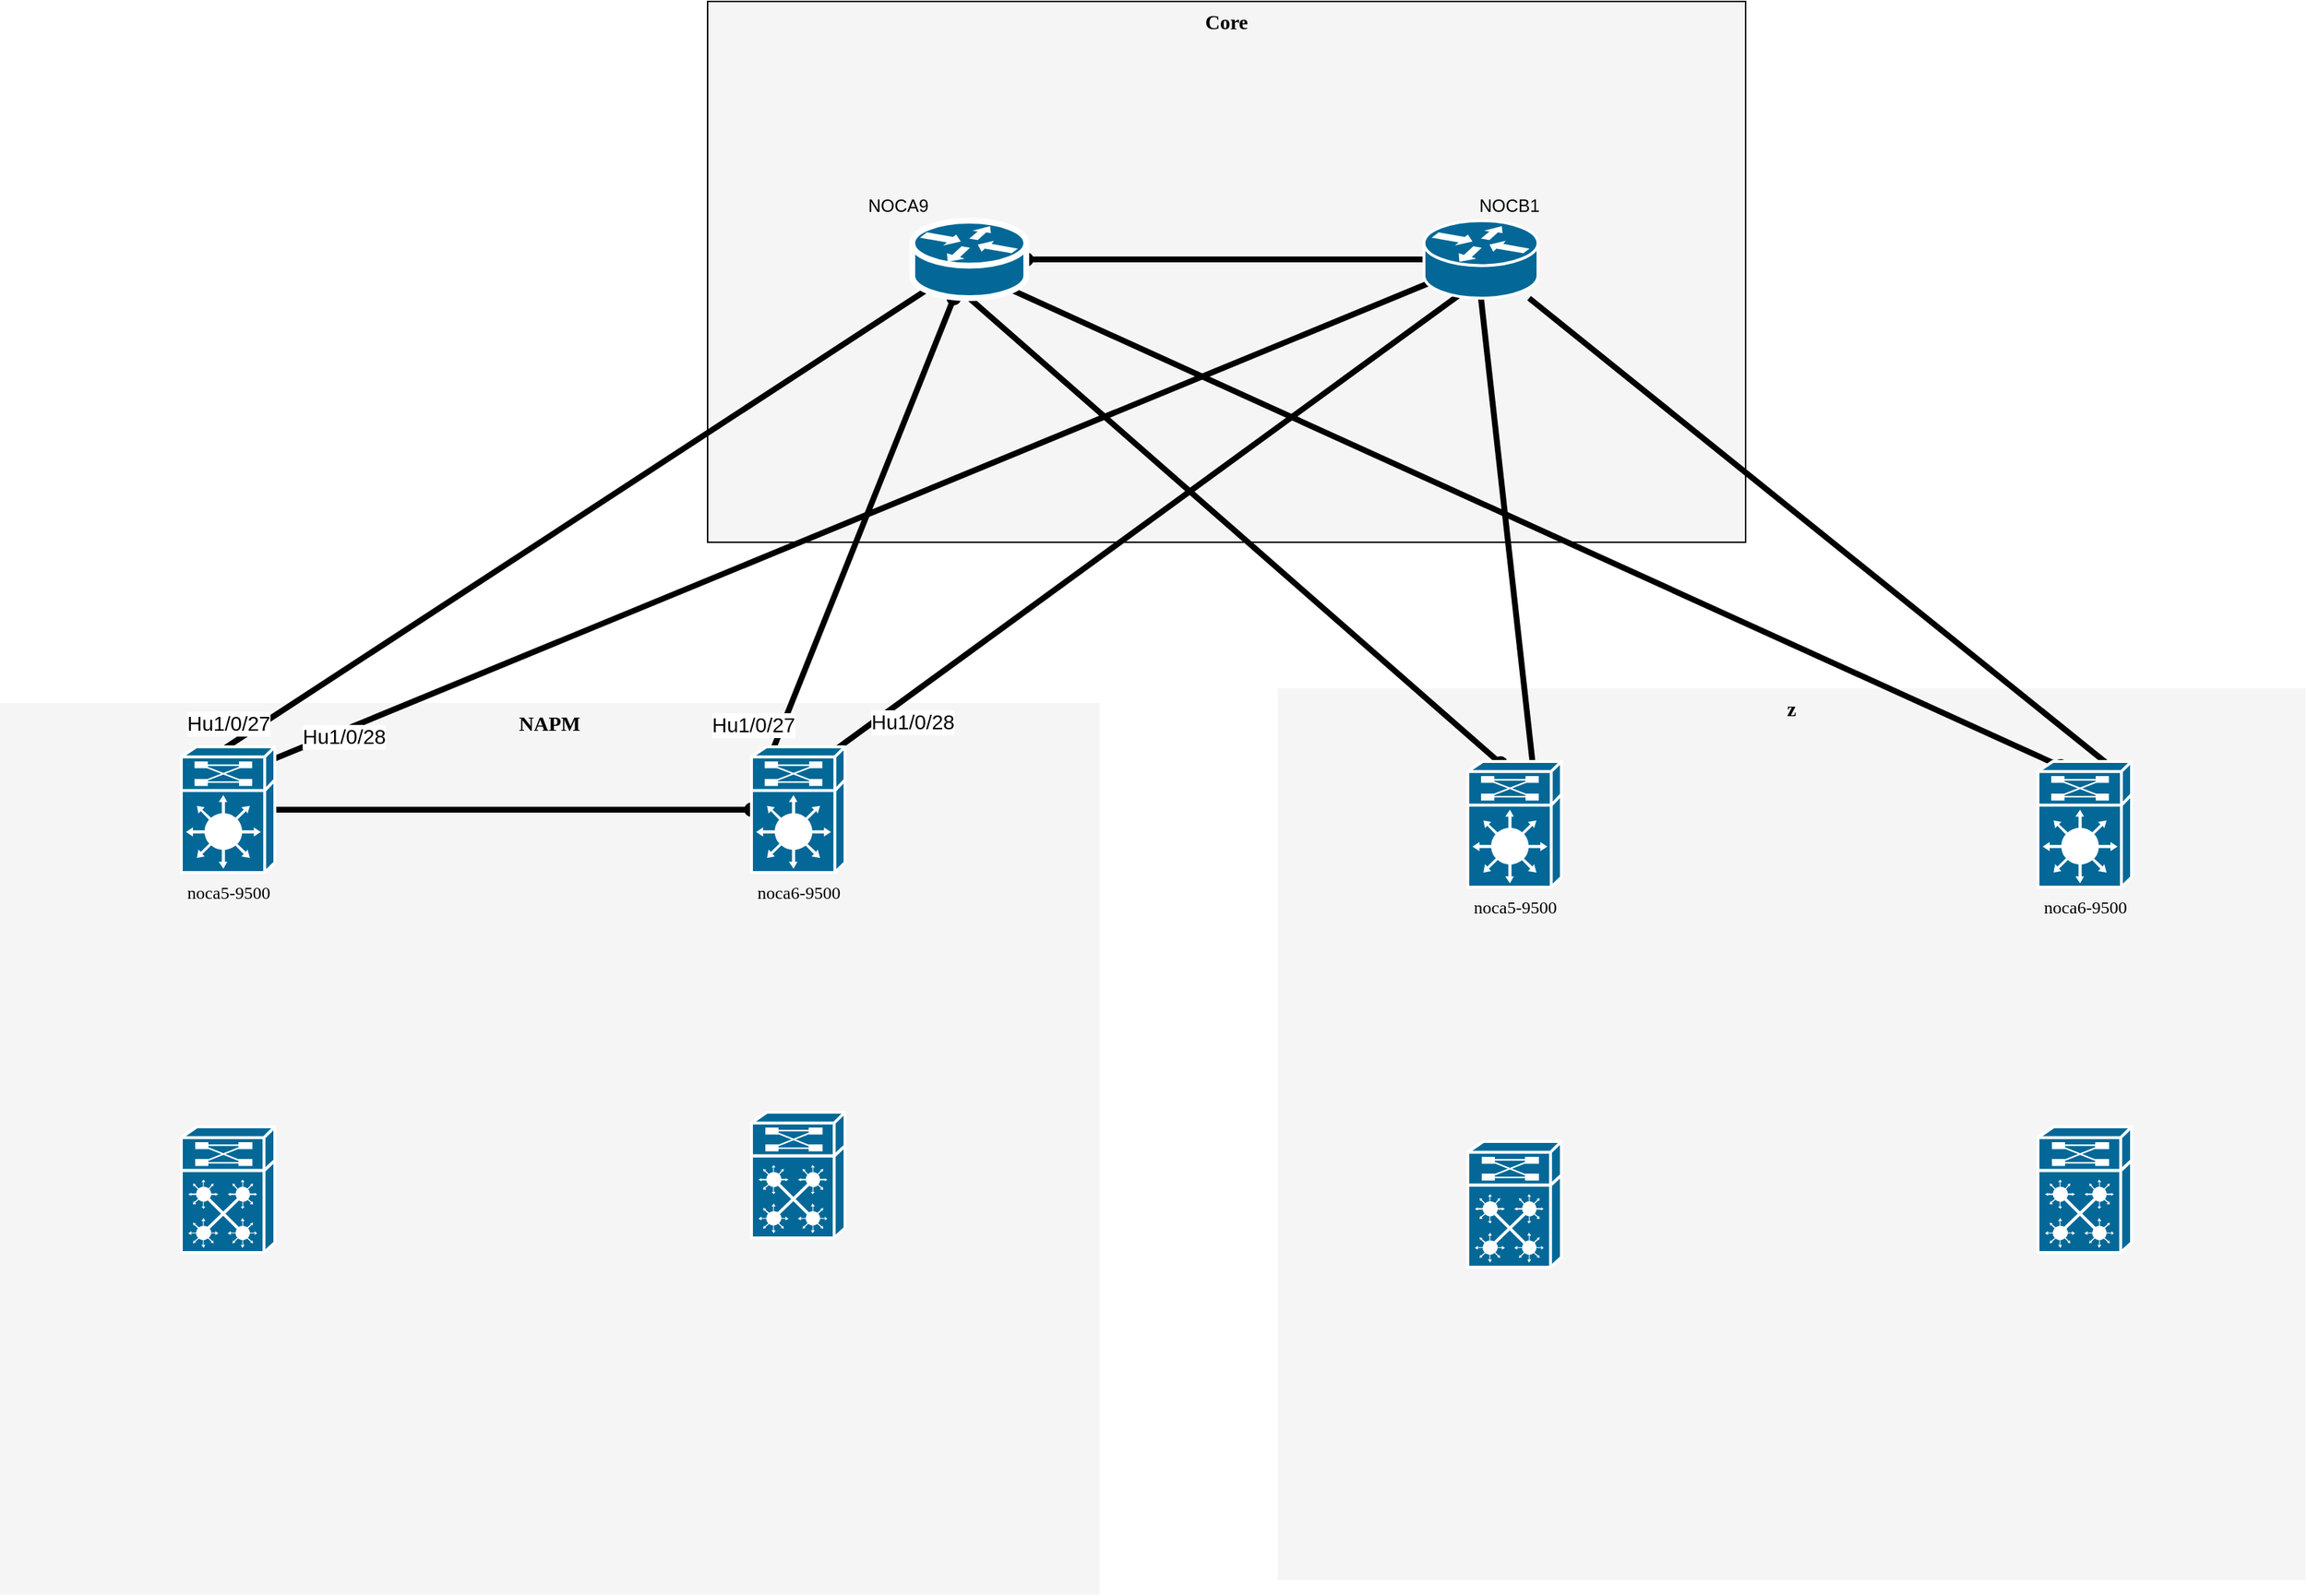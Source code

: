 <mxfile version="16.1.2" type="github">
  <diagram name="Page-1" id="c37626ed-c26b-45fb-9056-f9ebc6bb27b6">
    <mxGraphModel dx="1773" dy="1112" grid="1" gridSize="10" guides="1" tooltips="1" connect="1" arrows="0" fold="1" page="1" pageScale="1" pageWidth="1100" pageHeight="850" background="none" math="0" shadow="0">
      <root>
        <mxCell id="0" />
        <mxCell id="1" parent="0" />
        <mxCell id="1c7a67bf8fd3230f-83" value="NAPM" style="whiteSpace=wrap;html=1;rounded=0;shadow=0;comic=0;strokeWidth=1;fontFamily=Verdana;fontSize=14;fillColor=#f5f5f5;strokeColor=none;verticalAlign=top;fontStyle=1;" parent="1" vertex="1">
          <mxGeometry x="86" y="550" width="752" height="610" as="geometry" />
        </mxCell>
        <mxCell id="1c7a67bf8fd3230f-81" value="Core" style="whiteSpace=wrap;html=1;rounded=0;shadow=0;comic=0;strokeWidth=1;fontFamily=Verdana;fontSize=14;fillColor=#f5f5f5;strokeColor=default;fontStyle=1;verticalAlign=top;" parent="1" vertex="1">
          <mxGeometry x="570" y="70" width="710" height="370" as="geometry" />
        </mxCell>
        <mxCell id="1c7a67bf8fd3230f-80" value="z" style="whiteSpace=wrap;html=1;rounded=0;shadow=0;comic=0;strokeWidth=1;fontFamily=Verdana;fontSize=14;fillColor=#f5f5f5;strokeColor=none;fontStyle=1;verticalAlign=top;" parent="1" vertex="1">
          <mxGeometry x="960" y="540" width="703" height="610" as="geometry" />
        </mxCell>
        <mxCell id="1c7a67bf8fd3230f-38" style="edgeStyle=none;html=1;labelBackgroundColor=none;startFill=0;endArrow=none;endFill=0;strokeWidth=2;fontFamily=Verdana;fontSize=12;" parent="1" target="1c7a67bf8fd3230f-5" edge="1">
          <mxGeometry relative="1" as="geometry">
            <mxPoint x="968.329" y="392.0" as="sourcePoint" />
          </mxGeometry>
        </mxCell>
        <mxCell id="1c7a67bf8fd3230f-39" style="edgeStyle=none;html=1;labelBackgroundColor=none;startFill=0;endArrow=none;endFill=0;strokeWidth=2;fontFamily=Verdana;fontSize=12;" parent="1" target="1c7a67bf8fd3230f-5" edge="1">
          <mxGeometry relative="1" as="geometry">
            <mxPoint x="1119.235" y="392.0" as="sourcePoint" />
          </mxGeometry>
        </mxCell>
        <mxCell id="1c7a67bf8fd3230f-40" style="edgeStyle=none;html=1;labelBackgroundColor=none;startFill=0;endArrow=none;endFill=0;strokeWidth=2;fontFamily=Verdana;fontSize=12;" parent="1" target="1c7a67bf8fd3230f-5" edge="1">
          <mxGeometry relative="1" as="geometry">
            <mxPoint x="1340.0" y="366" as="sourcePoint" />
          </mxGeometry>
        </mxCell>
        <mxCell id="1c7a67bf8fd3230f-41" style="edgeStyle=none;html=1;labelBackgroundColor=none;startFill=0;endArrow=none;endFill=0;strokeWidth=2;fontFamily=Verdana;fontSize=12;" parent="1" source="1c7a67bf8fd3230f-5" edge="1">
          <mxGeometry relative="1" as="geometry">
            <mxPoint x="1240.0" y="519" as="targetPoint" />
          </mxGeometry>
        </mxCell>
        <mxCell id="1c7a67bf8fd3230f-49" style="edgeStyle=none;html=1;labelBackgroundColor=none;startFill=0;endArrow=none;endFill=0;strokeWidth=2;fontFamily=Verdana;fontSize=12;" parent="1" target="1c7a67bf8fd3230f-46" edge="1">
          <mxGeometry relative="1" as="geometry">
            <mxPoint x="1020.0" y="551.12" as="sourcePoint" />
          </mxGeometry>
        </mxCell>
        <mxCell id="1c7a67bf8fd3230f-50" style="edgeStyle=none;html=1;labelBackgroundColor=none;startFill=0;endArrow=none;endFill=0;strokeWidth=2;fontFamily=Verdana;fontSize=12;" parent="1" target="1c7a67bf8fd3230f-47" edge="1">
          <mxGeometry relative="1" as="geometry">
            <mxPoint x="1084" y="553.365" as="sourcePoint" />
          </mxGeometry>
        </mxCell>
        <mxCell id="1c7a67bf8fd3230f-42" style="edgeStyle=none;html=1;labelBackgroundColor=none;startFill=0;endArrow=none;endFill=0;strokeWidth=2;fontFamily=Verdana;fontSize=12;" parent="1" target="1c7a67bf8fd3230f-10" edge="1">
          <mxGeometry relative="1" as="geometry">
            <mxPoint x="1304" y="519" as="sourcePoint" />
          </mxGeometry>
        </mxCell>
        <mxCell id="1c7a67bf8fd3230f-43" style="edgeStyle=none;html=1;labelBackgroundColor=none;startFill=0;endArrow=none;endFill=0;strokeWidth=2;fontFamily=Verdana;fontSize=12;" parent="1" target="1c7a67bf8fd3230f-11" edge="1">
          <mxGeometry relative="1" as="geometry">
            <mxPoint x="1412" y="506.126" as="sourcePoint" />
          </mxGeometry>
        </mxCell>
        <mxCell id="1c7a67bf8fd3230f-44" style="edgeStyle=none;html=1;labelBackgroundColor=none;startFill=0;endArrow=none;endFill=0;strokeWidth=2;fontFamily=Verdana;fontSize=12;" parent="1" target="1c7a67bf8fd3230f-12" edge="1">
          <mxGeometry relative="1" as="geometry">
            <mxPoint x="1412" y="525.232" as="sourcePoint" />
          </mxGeometry>
        </mxCell>
        <mxCell id="1c7a67bf8fd3230f-51" style="edgeStyle=none;html=1;labelBackgroundColor=none;startFill=0;endArrow=none;endFill=0;strokeWidth=2;fontFamily=Verdana;fontSize=12;" parent="1" target="1c7a67bf8fd3230f-48" edge="1">
          <mxGeometry relative="1" as="geometry">
            <mxPoint x="1407.391" y="552.0" as="sourcePoint" />
          </mxGeometry>
        </mxCell>
        <mxCell id="4torE-JFeFEt0INfoeiA-35" style="edgeStyle=none;rounded=0;orthogonalLoop=1;jettySize=auto;html=1;exitX=0.12;exitY=0.9;exitDx=0;exitDy=0;exitPerimeter=0;entryX=0.285;entryY=0.098;entryDx=0;entryDy=0;entryPerimeter=0;strokeColor=default;strokeWidth=4;endArrow=oval;endFill=0;" edge="1" parent="1" source="4torE-JFeFEt0INfoeiA-20" target="4torE-JFeFEt0INfoeiA-6">
          <mxGeometry relative="1" as="geometry" />
        </mxCell>
        <mxCell id="4torE-JFeFEt0INfoeiA-49" value="Hu1/0/27" style="edgeLabel;html=1;align=center;verticalAlign=middle;resizable=0;points=[];fontSize=14;" vertex="1" connectable="0" parent="4torE-JFeFEt0INfoeiA-35">
          <mxGeometry x="0.851" y="-1" relative="1" as="geometry">
            <mxPoint x="-22" as="offset" />
          </mxGeometry>
        </mxCell>
        <mxCell id="4torE-JFeFEt0INfoeiA-34" style="rounded=0;orthogonalLoop=1;jettySize=auto;html=1;exitX=0;exitY=0.5;exitDx=0;exitDy=0;exitPerimeter=0;strokeColor=default;strokeWidth=4;endArrow=oval;endFill=0;" edge="1" parent="1" source="4torE-JFeFEt0INfoeiA-21" target="4torE-JFeFEt0INfoeiA-20">
          <mxGeometry relative="1" as="geometry" />
        </mxCell>
        <mxCell id="4torE-JFeFEt0INfoeiA-36" style="edgeStyle=none;rounded=0;orthogonalLoop=1;jettySize=auto;html=1;exitX=0.128;exitY=0.755;exitDx=0;exitDy=0;exitPerimeter=0;entryX=0.832;entryY=0.145;entryDx=0;entryDy=0;entryPerimeter=0;strokeColor=default;strokeWidth=4;endArrow=oval;endFill=0;" edge="1" parent="1" source="4torE-JFeFEt0INfoeiA-21" target="4torE-JFeFEt0INfoeiA-6">
          <mxGeometry relative="1" as="geometry" />
        </mxCell>
        <mxCell id="4torE-JFeFEt0INfoeiA-50" value="Hu1/0/28" style="edgeLabel;html=1;align=center;verticalAlign=middle;resizable=0;points=[];fontSize=14;" vertex="1" connectable="0" parent="4torE-JFeFEt0INfoeiA-36">
          <mxGeometry x="0.898" y="-3" relative="1" as="geometry">
            <mxPoint x="17" as="offset" />
          </mxGeometry>
        </mxCell>
        <mxCell id="4torE-JFeFEt0INfoeiA-51" style="edgeStyle=none;rounded=0;orthogonalLoop=1;jettySize=auto;html=1;exitX=1;exitY=0.5;exitDx=0;exitDy=0;exitPerimeter=0;entryX=0;entryY=0.5;entryDx=0;entryDy=0;entryPerimeter=0;fontSize=14;endArrow=oval;endFill=0;strokeColor=default;strokeWidth=4;" edge="1" parent="1" source="4torE-JFeFEt0INfoeiA-6" target="4torE-JFeFEt0INfoeiA-37">
          <mxGeometry relative="1" as="geometry" />
        </mxCell>
        <mxCell id="4torE-JFeFEt0INfoeiA-6" value="noca5-9500" style="shape=mxgraph.cisco.misc.route_switch_processor;html=1;dashed=0;fillColor=#036897;strokeColor=#ffffff;strokeWidth=2;verticalLabelPosition=bottom;verticalAlign=top;rounded=0;shadow=0;comic=0;fontFamily=Verdana;fontSize=12;" vertex="1" parent="1">
          <mxGeometry x="210" y="580" width="64" height="86" as="geometry" />
        </mxCell>
        <mxCell id="4torE-JFeFEt0INfoeiA-38" style="edgeStyle=none;rounded=0;orthogonalLoop=1;jettySize=auto;html=1;strokeColor=default;strokeWidth=4;exitX=0.233;exitY=0.015;exitDx=0;exitDy=0;exitPerimeter=0;endArrow=oval;endFill=0;" edge="1" parent="1" source="4torE-JFeFEt0INfoeiA-37" target="4torE-JFeFEt0INfoeiA-20">
          <mxGeometry relative="1" as="geometry" />
        </mxCell>
        <mxCell id="4torE-JFeFEt0INfoeiA-48" value="Hu1/0/27" style="edgeLabel;html=1;align=center;verticalAlign=middle;resizable=0;points=[];fontSize=14;" vertex="1" connectable="0" parent="4torE-JFeFEt0INfoeiA-38">
          <mxGeometry x="-0.889" y="3" relative="1" as="geometry">
            <mxPoint x="-18" y="2" as="offset" />
          </mxGeometry>
        </mxCell>
        <mxCell id="4torE-JFeFEt0INfoeiA-39" style="edgeStyle=none;rounded=0;orthogonalLoop=1;jettySize=auto;html=1;exitX=0.744;exitY=0.106;exitDx=0;exitDy=0;exitPerimeter=0;strokeColor=default;strokeWidth=4;entryX=0.5;entryY=0.755;entryDx=0;entryDy=0;entryPerimeter=0;verticalAlign=middle;endArrow=oval;endFill=0;" edge="1" parent="1" source="4torE-JFeFEt0INfoeiA-37" target="4torE-JFeFEt0INfoeiA-21">
          <mxGeometry relative="1" as="geometry" />
        </mxCell>
        <mxCell id="4torE-JFeFEt0INfoeiA-47" value="&lt;font style=&quot;font-size: 14px&quot;&gt;Hu1/0/28&lt;/font&gt;" style="edgeLabel;html=1;align=center;verticalAlign=middle;resizable=0;points=[];" vertex="1" connectable="0" parent="4torE-JFeFEt0INfoeiA-39">
          <mxGeometry x="-0.841" relative="1" as="geometry">
            <mxPoint x="26" as="offset" />
          </mxGeometry>
        </mxCell>
        <mxCell id="4torE-JFeFEt0INfoeiA-37" value="noca6-9500" style="shape=mxgraph.cisco.misc.route_switch_processor;html=1;dashed=0;fillColor=#036897;strokeColor=#ffffff;strokeWidth=2;verticalLabelPosition=bottom;verticalAlign=top;rounded=0;shadow=0;comic=0;fontFamily=Verdana;fontSize=12;" vertex="1" parent="1">
          <mxGeometry x="600" y="580" width="64" height="86" as="geometry" />
        </mxCell>
        <mxCell id="4torE-JFeFEt0INfoeiA-40" value="NOCA9" style="text;html=1;align=center;verticalAlign=middle;resizable=0;points=[];autosize=1;strokeColor=none;fillColor=none;" vertex="1" parent="1">
          <mxGeometry x="670" y="200" width="60" height="20" as="geometry" />
        </mxCell>
        <mxCell id="4torE-JFeFEt0INfoeiA-41" value="NOCB1" style="text;html=1;align=center;verticalAlign=middle;resizable=0;points=[];autosize=1;strokeColor=none;fillColor=none;" vertex="1" parent="1">
          <mxGeometry x="1088" y="200" width="60" height="20" as="geometry" />
        </mxCell>
        <mxCell id="4torE-JFeFEt0INfoeiA-60" style="edgeStyle=none;rounded=0;orthogonalLoop=1;jettySize=auto;html=1;exitX=0.5;exitY=1;exitDx=0;exitDy=0;exitPerimeter=0;entryX=0.35;entryY=0.016;entryDx=0;entryDy=0;entryPerimeter=0;fontSize=14;endArrow=oval;endFill=0;strokeColor=default;strokeWidth=4;" edge="1" parent="1" source="4torE-JFeFEt0INfoeiA-20" target="4torE-JFeFEt0INfoeiA-52">
          <mxGeometry relative="1" as="geometry" />
        </mxCell>
        <mxCell id="4torE-JFeFEt0INfoeiA-61" style="edgeStyle=none;rounded=0;orthogonalLoop=1;jettySize=auto;html=1;exitX=0.88;exitY=0.9;exitDx=0;exitDy=0;exitPerimeter=0;entryX=0.243;entryY=0.039;entryDx=0;entryDy=0;entryPerimeter=0;fontSize=14;endArrow=oval;endFill=0;strokeColor=default;strokeWidth=4;" edge="1" parent="1" source="4torE-JFeFEt0INfoeiA-20" target="4torE-JFeFEt0INfoeiA-53">
          <mxGeometry relative="1" as="geometry" />
        </mxCell>
        <mxCell id="4torE-JFeFEt0INfoeiA-20" value="" style="shape=mxgraph.cisco.routers.router;html=1;pointerEvents=1;dashed=0;fillColor=#036897;strokeColor=#ffffff;strokeWidth=4;verticalLabelPosition=bottom;verticalAlign=top;align=center;outlineConnect=0;" vertex="1" parent="1">
          <mxGeometry x="710" y="220" width="78" height="53" as="geometry" />
        </mxCell>
        <mxCell id="4torE-JFeFEt0INfoeiA-42" value="" style="shape=mxgraph.cisco.switches.virtual_layer_switch;sketch=0;html=1;pointerEvents=1;dashed=0;fillColor=#036897;strokeColor=#ffffff;strokeWidth=2;verticalLabelPosition=bottom;verticalAlign=top;align=center;outlineConnect=0;" vertex="1" parent="1">
          <mxGeometry x="210" y="840" width="64" height="86" as="geometry" />
        </mxCell>
        <mxCell id="4torE-JFeFEt0INfoeiA-43" value="" style="shape=mxgraph.cisco.switches.virtual_layer_switch;sketch=0;html=1;pointerEvents=1;dashed=0;fillColor=#036897;strokeColor=#ffffff;strokeWidth=2;verticalLabelPosition=bottom;verticalAlign=top;align=center;outlineConnect=0;" vertex="1" parent="1">
          <mxGeometry x="600" y="830" width="64" height="86" as="geometry" />
        </mxCell>
        <mxCell id="4torE-JFeFEt0INfoeiA-54" value="" style="shape=mxgraph.cisco.switches.virtual_layer_switch;sketch=0;html=1;pointerEvents=1;dashed=0;fillColor=#036897;strokeColor=#ffffff;strokeWidth=2;verticalLabelPosition=bottom;verticalAlign=top;align=center;outlineConnect=0;" vertex="1" parent="1">
          <mxGeometry x="1090" y="850" width="64" height="86" as="geometry" />
        </mxCell>
        <mxCell id="4torE-JFeFEt0INfoeiA-55" value="" style="shape=mxgraph.cisco.switches.virtual_layer_switch;sketch=0;html=1;pointerEvents=1;dashed=0;fillColor=#036897;strokeColor=#ffffff;strokeWidth=2;verticalLabelPosition=bottom;verticalAlign=top;align=center;outlineConnect=0;" vertex="1" parent="1">
          <mxGeometry x="1480" y="840" width="64" height="86" as="geometry" />
        </mxCell>
        <mxCell id="4torE-JFeFEt0INfoeiA-56" style="edgeStyle=none;rounded=0;orthogonalLoop=1;jettySize=auto;html=1;entryX=0.895;entryY=0.11;entryDx=0;entryDy=0;entryPerimeter=0;fontSize=14;endArrow=oval;endFill=0;strokeColor=default;strokeWidth=4;" edge="1" parent="1" source="4torE-JFeFEt0INfoeiA-21" target="4torE-JFeFEt0INfoeiA-53">
          <mxGeometry relative="1" as="geometry" />
        </mxCell>
        <mxCell id="4torE-JFeFEt0INfoeiA-57" style="edgeStyle=none;rounded=0;orthogonalLoop=1;jettySize=auto;html=1;exitX=0.5;exitY=1;exitDx=0;exitDy=0;exitPerimeter=0;entryX=0.707;entryY=0.11;entryDx=0;entryDy=0;entryPerimeter=0;fontSize=14;endArrow=oval;endFill=0;strokeColor=default;strokeWidth=4;" edge="1" parent="1" source="4torE-JFeFEt0INfoeiA-21" target="4torE-JFeFEt0INfoeiA-52">
          <mxGeometry relative="1" as="geometry" />
        </mxCell>
        <mxCell id="4torE-JFeFEt0INfoeiA-21" value="" style="shape=mxgraph.cisco.routers.router;html=1;pointerEvents=1;dashed=0;fillColor=#036897;strokeColor=#ffffff;strokeWidth=2;verticalLabelPosition=bottom;verticalAlign=top;align=center;outlineConnect=0;" vertex="1" parent="1">
          <mxGeometry x="1060" y="220" width="78" height="53" as="geometry" />
        </mxCell>
        <mxCell id="4torE-JFeFEt0INfoeiA-53" value="noca6-9500" style="shape=mxgraph.cisco.misc.route_switch_processor;html=1;dashed=0;fillColor=#036897;strokeColor=#ffffff;strokeWidth=2;verticalLabelPosition=bottom;verticalAlign=top;rounded=0;shadow=0;comic=0;fontFamily=Verdana;fontSize=12;" vertex="1" parent="1">
          <mxGeometry x="1480" y="590" width="64" height="86" as="geometry" />
        </mxCell>
        <mxCell id="4torE-JFeFEt0INfoeiA-52" value="noca5-9500" style="shape=mxgraph.cisco.misc.route_switch_processor;html=1;dashed=0;fillColor=#036897;strokeColor=#ffffff;strokeWidth=2;verticalLabelPosition=bottom;verticalAlign=top;rounded=0;shadow=0;comic=0;fontFamily=Verdana;fontSize=12;" vertex="1" parent="1">
          <mxGeometry x="1090" y="590" width="64" height="86" as="geometry" />
        </mxCell>
      </root>
    </mxGraphModel>
  </diagram>
</mxfile>
